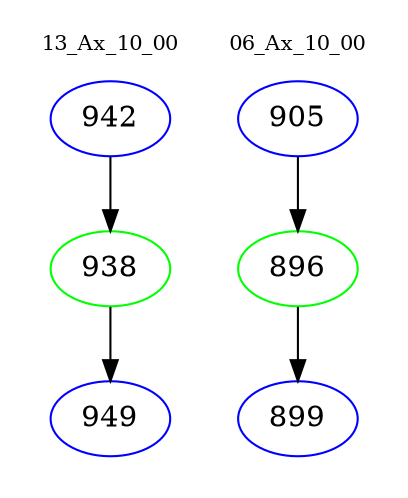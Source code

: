 digraph{
subgraph cluster_0 {
color = white
label = "13_Ax_10_00";
fontsize=10;
T0_942 [label="942", color="blue"]
T0_942 -> T0_938 [color="black"]
T0_938 [label="938", color="green"]
T0_938 -> T0_949 [color="black"]
T0_949 [label="949", color="blue"]
}
subgraph cluster_1 {
color = white
label = "06_Ax_10_00";
fontsize=10;
T1_905 [label="905", color="blue"]
T1_905 -> T1_896 [color="black"]
T1_896 [label="896", color="green"]
T1_896 -> T1_899 [color="black"]
T1_899 [label="899", color="blue"]
}
}
